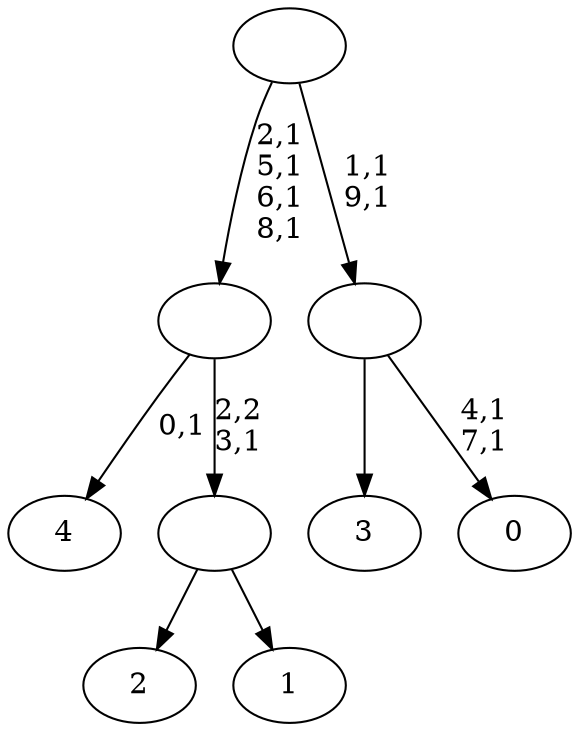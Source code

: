digraph T {
	15 [label="4"]
	13 [label="3"]
	12 [label="2"]
	11 [label="1"]
	10 [label=""]
	9 [label=""]
	5 [label="0"]
	2 [label=""]
	0 [label=""]
	10 -> 12 [label=""]
	10 -> 11 [label=""]
	9 -> 15 [label="0,1"]
	9 -> 10 [label="2,2\n3,1"]
	2 -> 5 [label="4,1\n7,1"]
	2 -> 13 [label=""]
	0 -> 2 [label="1,1\n9,1"]
	0 -> 9 [label="2,1\n5,1\n6,1\n8,1"]
}
